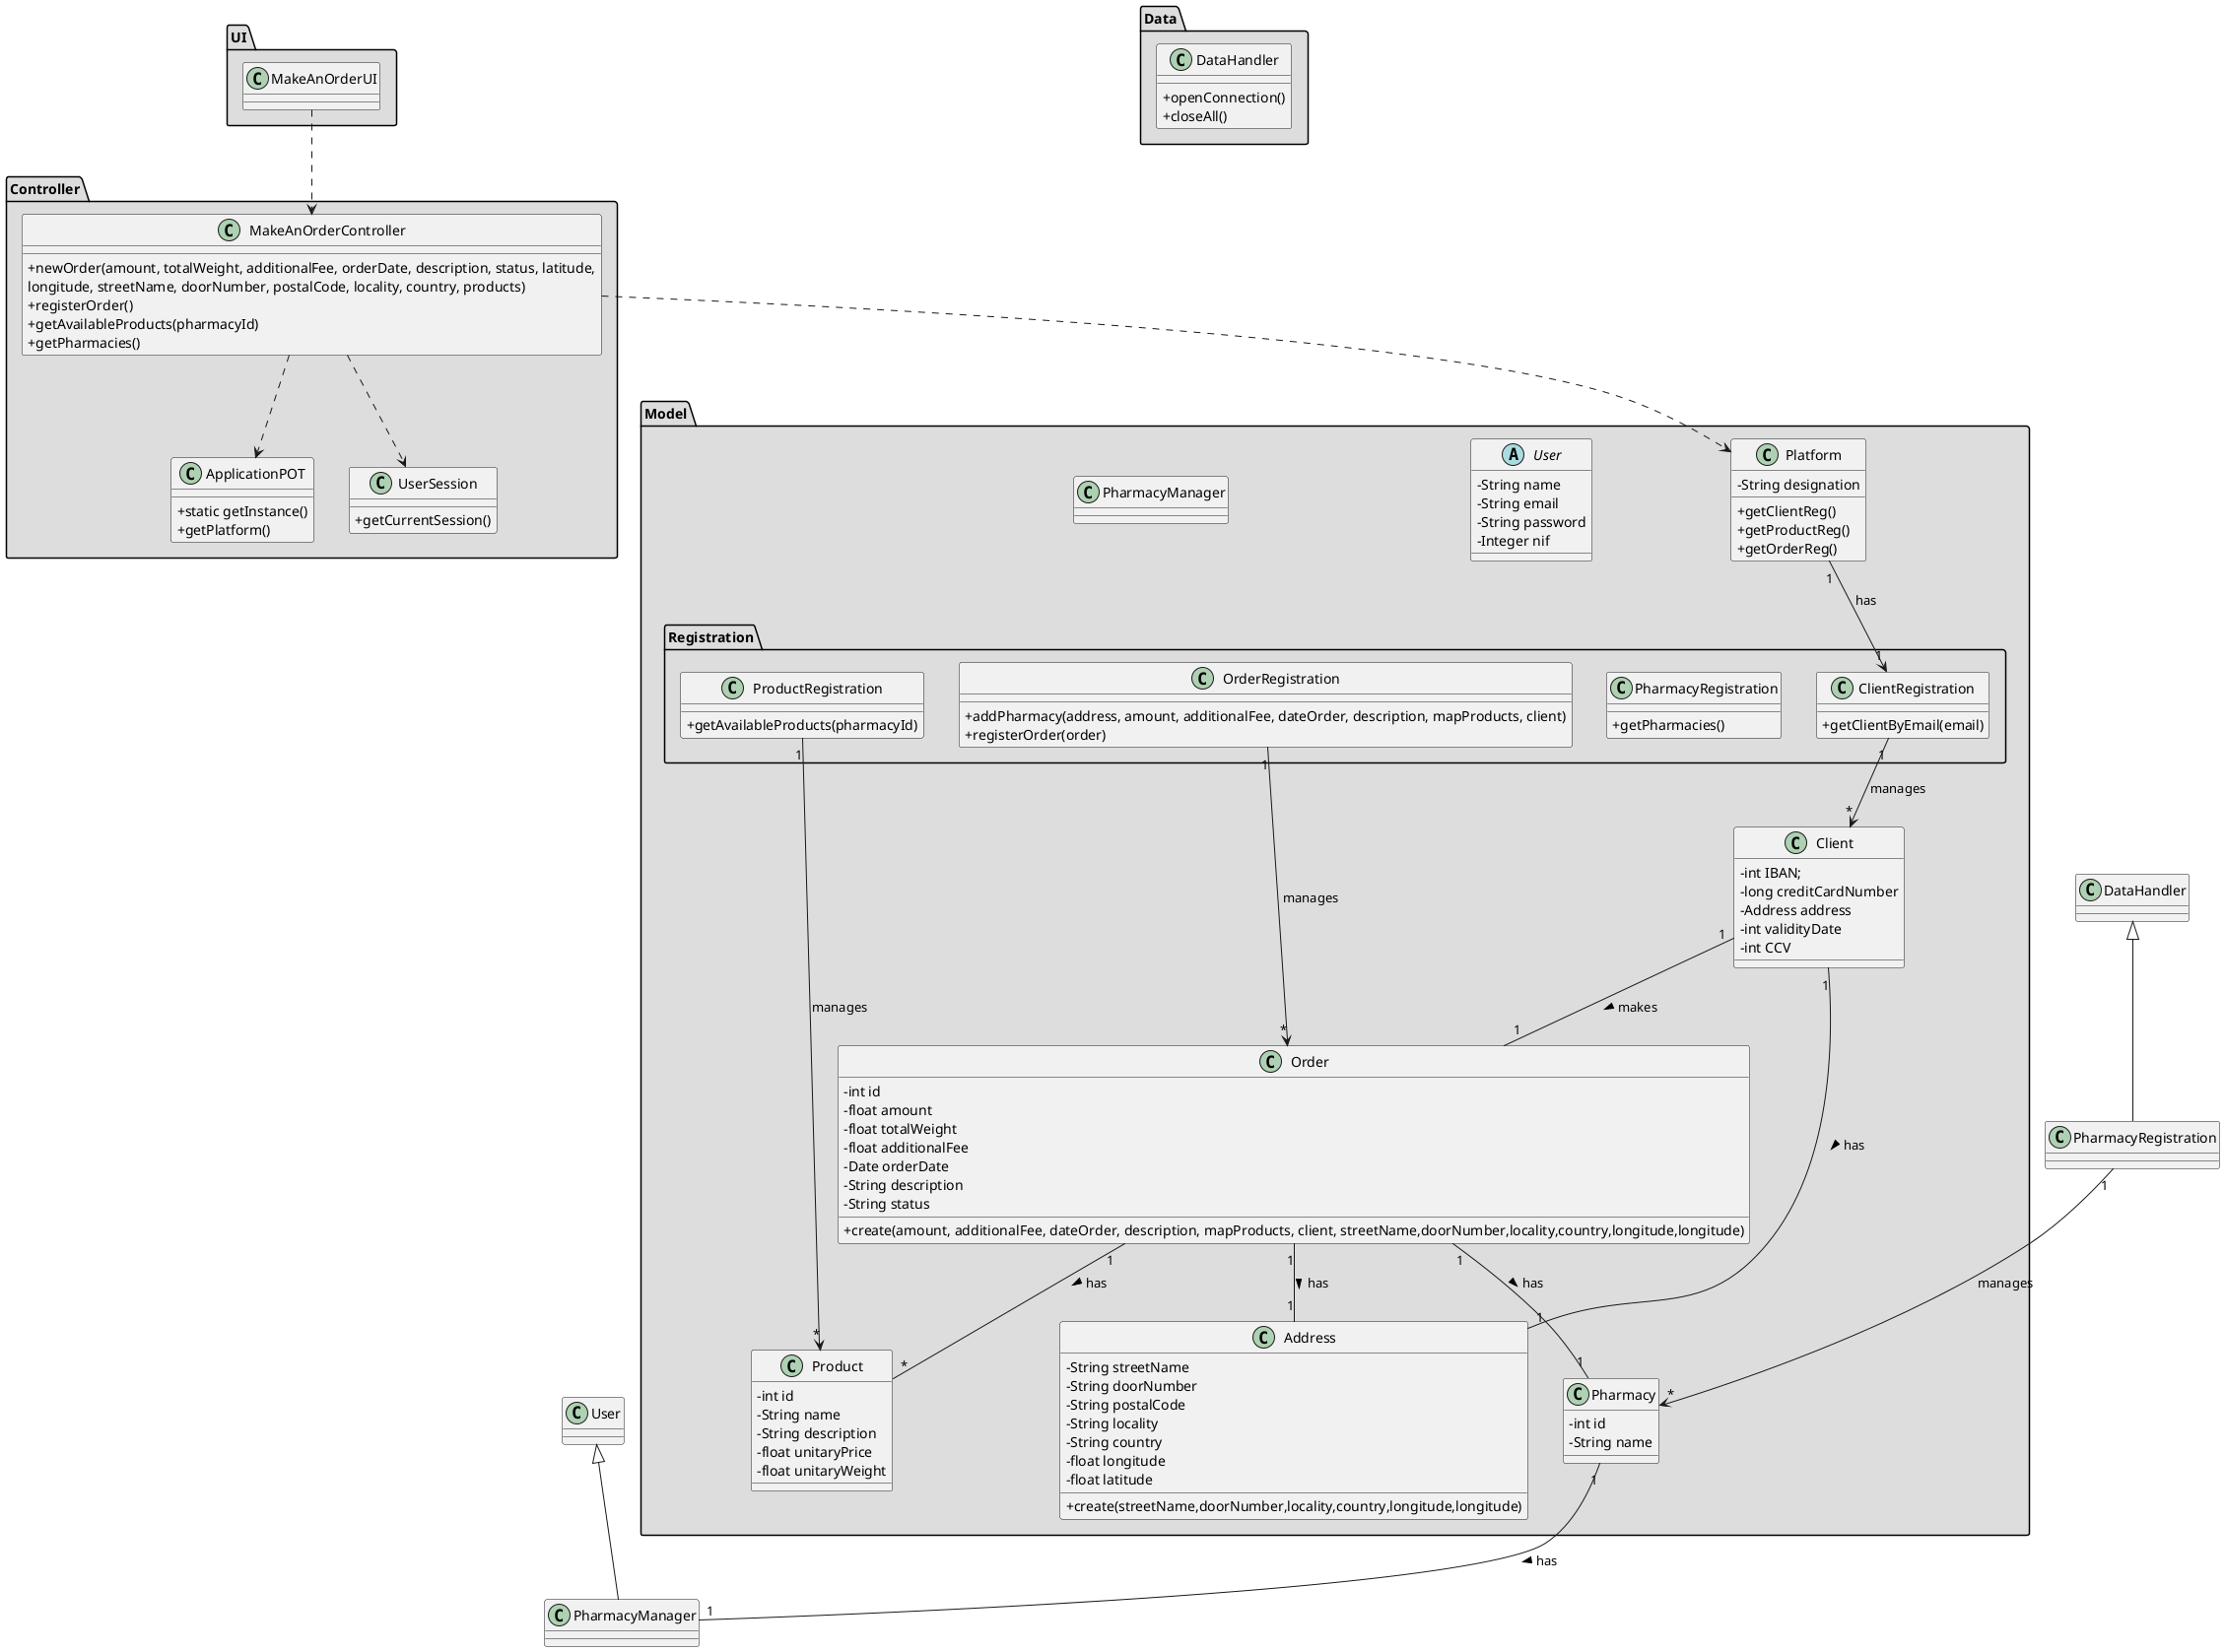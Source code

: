 @startuml
skinparam classAttributeIconSize 0

package "UI" #DDDDDD {
class MakeAnOrderUI{

}
}


package "Controller" #DDDDDD {
class MakeAnOrderController{
+newOrder(amount, totalWeight, additionalFee, orderDate, description, status, latitude,
longitude, streetName, doorNumber, postalCode, locality, country, products)
+registerOrder()
+getAvailableProducts(pharmacyId)
+getPharmacies()
}

class ApplicationPOT
{
  +static getInstance()
  +getPlatform()
}

class UserSession
{
  +getCurrentSession()
}
}


package "Model" #DDDDDD {
class Platform {
  -String designation
  +getClientReg()
  +getProductReg()
  +getOrderReg()
}
package "Registration" #DDDDDD {

  class OrderRegistration{
       +addPharmacy(address, amount, additionalFee, dateOrder, description, mapProducts, client)
       +registerOrder(order)
  }

  class PharmacyRegistration{
          +getPharmacies()
  }

  class ProductRegistration{
          +getAvailableProducts(pharmacyId)
  }
  class ClientRegistration{
        +getClientByEmail(email)
  }
 }
}

package "Model" #DDDDDD {
abstract class User{
-   String name
-   String email
-   String password
-   Integer nif
}

class Client{
-int IBAN;
-long creditCardNumber
-Address address
-int validityDate
-int CCV
}

class Address{
-   String streetName
-   String doorNumber
-   String postalCode
-   String locality
-   String country
-   float longitude
-   float latitude
+create(streetName,doorNumber,locality,country,longitude,longitude)
}

class Order{
-   int id
-   float amount
-   float totalWeight
-   float additionalFee
-   Date orderDate
-   String description
-   String status
+create(amount, additionalFee, dateOrder, description, mapProducts, client, streetName,doorNumber,locality,country,longitude,longitude)
}

class Product{
-   int id
-   String name
-   String description
-   float unitaryPrice
-   float unitaryWeight
}

class Pharmacy{
-   int id
-   String name
}

class PharmacyManager{
}

}


package "Data" #DDDDDD {
class DataHandler{
    +openConnection()
    +closeAll()
}
}

class PharmacyRegistration extends DataHandler

class PharmacyManager extends User

MakeAnOrderUI ..> MakeAnOrderController
MakeAnOrderController ..> Platform
MakeAnOrderController ..> ApplicationPOT
MakeAnOrderController ..> UserSession
Platform "1" --> "1" ClientRegistration : has
ClientRegistration "1" --> "*" Client : manages
ProductRegistration "1" --> "*" Product : manages
OrderRegistration "1" --> "*" Order : manages
PharmacyRegistration "1" --> "*" Pharmacy : manages

Order "1" -- "*" Product : has >
Order "1" -- "1" Pharmacy : has >
Client "1" -- "1" Order : makes >
Client "1" -- "1" Address : has >
Order "1" -- "1" Address : has >
Pharmacy "1" -- "1" PharmacyManager : has >

@enduml